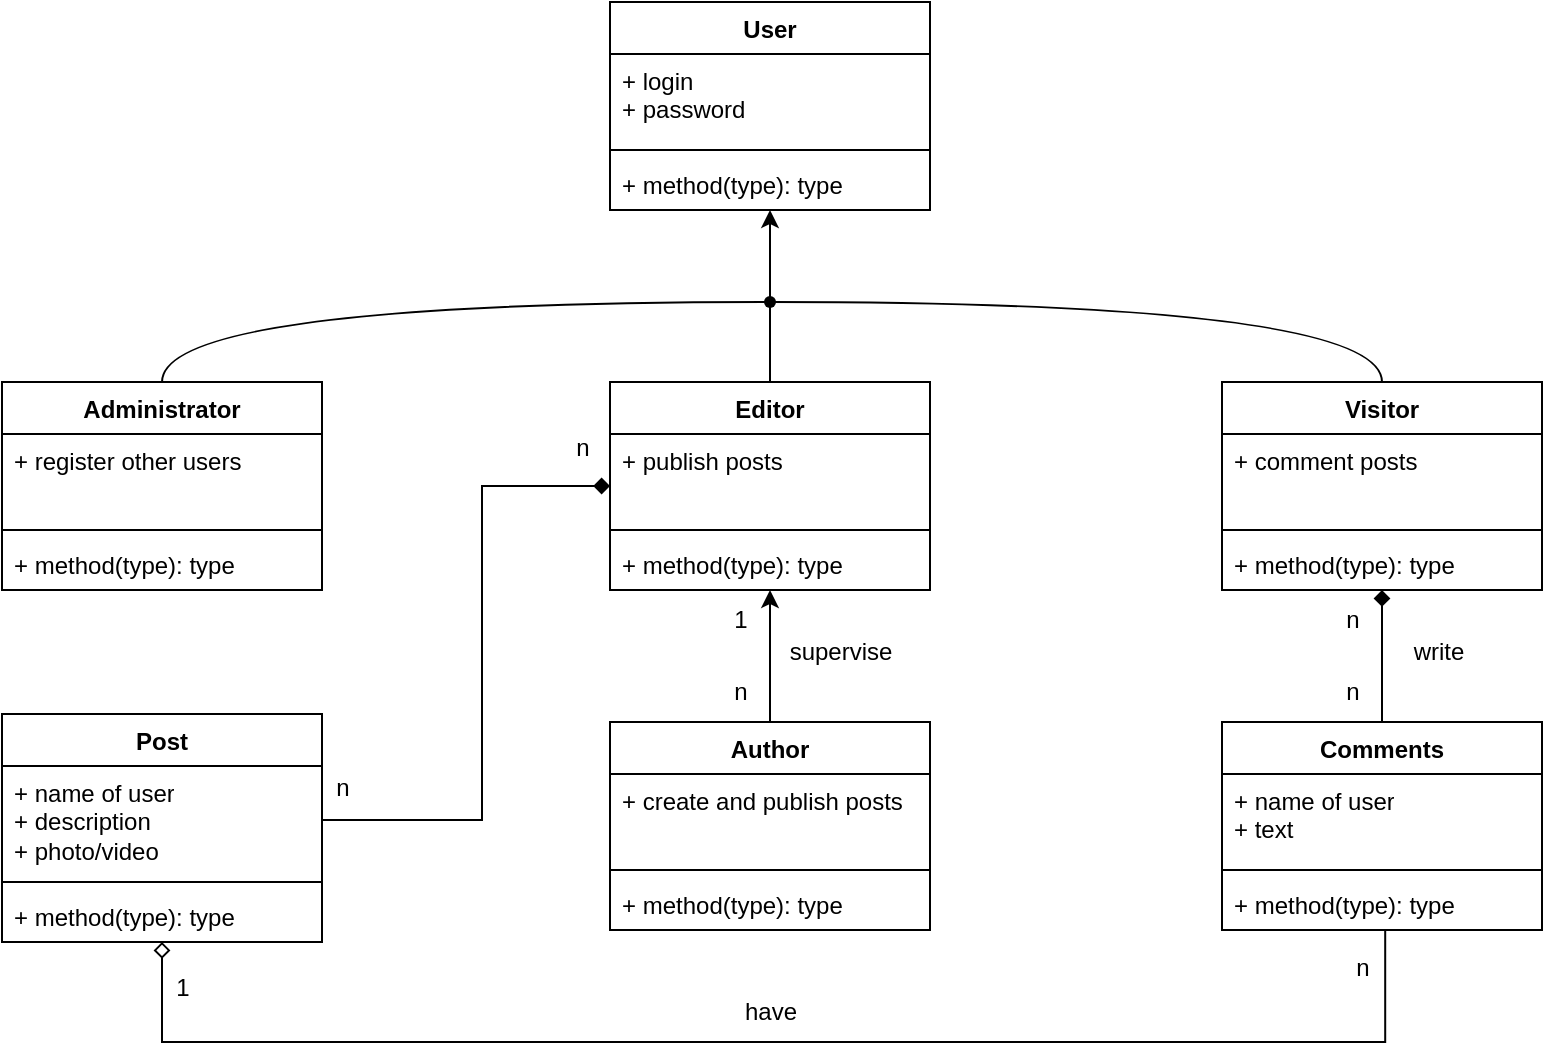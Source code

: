<mxfile version="24.8.4">
  <diagram name="Página-1" id="2UFubnlOPNcLVtzOg3cz">
    <mxGraphModel dx="1235" dy="632" grid="1" gridSize="10" guides="1" tooltips="1" connect="1" arrows="1" fold="1" page="1" pageScale="1" pageWidth="827" pageHeight="1169" math="0" shadow="0">
      <root>
        <mxCell id="0" />
        <mxCell id="1" parent="0" />
        <mxCell id="3v50qcI3RWy9DJ_8dy47-1" value="User" style="swimlane;fontStyle=1;align=center;verticalAlign=top;childLayout=stackLayout;horizontal=1;startSize=26;horizontalStack=0;resizeParent=1;resizeParentMax=0;resizeLast=0;collapsible=1;marginBottom=0;whiteSpace=wrap;html=1;" vertex="1" parent="1">
          <mxGeometry x="334" y="80" width="160" height="104" as="geometry" />
        </mxCell>
        <mxCell id="3v50qcI3RWy9DJ_8dy47-2" value="&lt;div&gt;+ login&lt;/div&gt;&lt;div&gt;+ password&lt;br&gt;&lt;/div&gt;" style="text;strokeColor=none;fillColor=none;align=left;verticalAlign=top;spacingLeft=4;spacingRight=4;overflow=hidden;rotatable=0;points=[[0,0.5],[1,0.5]];portConstraint=eastwest;whiteSpace=wrap;html=1;" vertex="1" parent="3v50qcI3RWy9DJ_8dy47-1">
          <mxGeometry y="26" width="160" height="44" as="geometry" />
        </mxCell>
        <mxCell id="3v50qcI3RWy9DJ_8dy47-3" value="" style="line;strokeWidth=1;fillColor=none;align=left;verticalAlign=middle;spacingTop=-1;spacingLeft=3;spacingRight=3;rotatable=0;labelPosition=right;points=[];portConstraint=eastwest;strokeColor=inherit;" vertex="1" parent="3v50qcI3RWy9DJ_8dy47-1">
          <mxGeometry y="70" width="160" height="8" as="geometry" />
        </mxCell>
        <mxCell id="3v50qcI3RWy9DJ_8dy47-4" value="+ method(type): type" style="text;strokeColor=none;fillColor=none;align=left;verticalAlign=top;spacingLeft=4;spacingRight=4;overflow=hidden;rotatable=0;points=[[0,0.5],[1,0.5]];portConstraint=eastwest;whiteSpace=wrap;html=1;" vertex="1" parent="3v50qcI3RWy9DJ_8dy47-1">
          <mxGeometry y="78" width="160" height="26" as="geometry" />
        </mxCell>
        <mxCell id="3v50qcI3RWy9DJ_8dy47-26" style="edgeStyle=orthogonalEdgeStyle;rounded=0;orthogonalLoop=1;jettySize=auto;html=1;entryX=0.5;entryY=0;entryDx=0;entryDy=0;startArrow=classic;startFill=1;endArrow=none;endFill=0;" edge="1" parent="1" source="3v50qcI3RWy9DJ_8dy47-5" target="3v50qcI3RWy9DJ_8dy47-17">
          <mxGeometry relative="1" as="geometry" />
        </mxCell>
        <mxCell id="3v50qcI3RWy9DJ_8dy47-43" style="edgeStyle=orthogonalEdgeStyle;rounded=0;orthogonalLoop=1;jettySize=auto;html=1;endArrow=none;endFill=0;startArrow=diamond;startFill=1;" edge="1" parent="1" source="3v50qcI3RWy9DJ_8dy47-5" target="3v50qcI3RWy9DJ_8dy47-33">
          <mxGeometry relative="1" as="geometry">
            <Array as="points">
              <mxPoint x="270" y="322" />
              <mxPoint x="270" y="489" />
            </Array>
          </mxGeometry>
        </mxCell>
        <mxCell id="3v50qcI3RWy9DJ_8dy47-5" value="Editor" style="swimlane;fontStyle=1;align=center;verticalAlign=top;childLayout=stackLayout;horizontal=1;startSize=26;horizontalStack=0;resizeParent=1;resizeParentMax=0;resizeLast=0;collapsible=1;marginBottom=0;whiteSpace=wrap;html=1;" vertex="1" parent="1">
          <mxGeometry x="334" y="270" width="160" height="104" as="geometry" />
        </mxCell>
        <mxCell id="3v50qcI3RWy9DJ_8dy47-6" value="+ publish posts" style="text;strokeColor=none;fillColor=none;align=left;verticalAlign=top;spacingLeft=4;spacingRight=4;overflow=hidden;rotatable=0;points=[[0,0.5],[1,0.5]];portConstraint=eastwest;whiteSpace=wrap;html=1;" vertex="1" parent="3v50qcI3RWy9DJ_8dy47-5">
          <mxGeometry y="26" width="160" height="44" as="geometry" />
        </mxCell>
        <mxCell id="3v50qcI3RWy9DJ_8dy47-7" value="" style="line;strokeWidth=1;fillColor=none;align=left;verticalAlign=middle;spacingTop=-1;spacingLeft=3;spacingRight=3;rotatable=0;labelPosition=right;points=[];portConstraint=eastwest;strokeColor=inherit;" vertex="1" parent="3v50qcI3RWy9DJ_8dy47-5">
          <mxGeometry y="70" width="160" height="8" as="geometry" />
        </mxCell>
        <mxCell id="3v50qcI3RWy9DJ_8dy47-8" value="+ method(type): type" style="text;strokeColor=none;fillColor=none;align=left;verticalAlign=top;spacingLeft=4;spacingRight=4;overflow=hidden;rotatable=0;points=[[0,0.5],[1,0.5]];portConstraint=eastwest;whiteSpace=wrap;html=1;" vertex="1" parent="3v50qcI3RWy9DJ_8dy47-5">
          <mxGeometry y="78" width="160" height="26" as="geometry" />
        </mxCell>
        <mxCell id="3v50qcI3RWy9DJ_8dy47-9" value="Administrator" style="swimlane;fontStyle=1;align=center;verticalAlign=top;childLayout=stackLayout;horizontal=1;startSize=26;horizontalStack=0;resizeParent=1;resizeParentMax=0;resizeLast=0;collapsible=1;marginBottom=0;whiteSpace=wrap;html=1;" vertex="1" parent="1">
          <mxGeometry x="30" y="270" width="160" height="104" as="geometry" />
        </mxCell>
        <mxCell id="3v50qcI3RWy9DJ_8dy47-10" value="+ register other users" style="text;strokeColor=none;fillColor=none;align=left;verticalAlign=top;spacingLeft=4;spacingRight=4;overflow=hidden;rotatable=0;points=[[0,0.5],[1,0.5]];portConstraint=eastwest;whiteSpace=wrap;html=1;" vertex="1" parent="3v50qcI3RWy9DJ_8dy47-9">
          <mxGeometry y="26" width="160" height="44" as="geometry" />
        </mxCell>
        <mxCell id="3v50qcI3RWy9DJ_8dy47-11" value="" style="line;strokeWidth=1;fillColor=none;align=left;verticalAlign=middle;spacingTop=-1;spacingLeft=3;spacingRight=3;rotatable=0;labelPosition=right;points=[];portConstraint=eastwest;strokeColor=inherit;" vertex="1" parent="3v50qcI3RWy9DJ_8dy47-9">
          <mxGeometry y="70" width="160" height="8" as="geometry" />
        </mxCell>
        <mxCell id="3v50qcI3RWy9DJ_8dy47-12" value="+ method(type): type" style="text;strokeColor=none;fillColor=none;align=left;verticalAlign=top;spacingLeft=4;spacingRight=4;overflow=hidden;rotatable=0;points=[[0,0.5],[1,0.5]];portConstraint=eastwest;whiteSpace=wrap;html=1;" vertex="1" parent="3v50qcI3RWy9DJ_8dy47-9">
          <mxGeometry y="78" width="160" height="26" as="geometry" />
        </mxCell>
        <mxCell id="3v50qcI3RWy9DJ_8dy47-13" value="Visitor" style="swimlane;fontStyle=1;align=center;verticalAlign=top;childLayout=stackLayout;horizontal=1;startSize=26;horizontalStack=0;resizeParent=1;resizeParentMax=0;resizeLast=0;collapsible=1;marginBottom=0;whiteSpace=wrap;html=1;" vertex="1" parent="1">
          <mxGeometry x="640" y="270" width="160" height="104" as="geometry" />
        </mxCell>
        <mxCell id="3v50qcI3RWy9DJ_8dy47-14" value="+ comment posts" style="text;strokeColor=none;fillColor=none;align=left;verticalAlign=top;spacingLeft=4;spacingRight=4;overflow=hidden;rotatable=0;points=[[0,0.5],[1,0.5]];portConstraint=eastwest;whiteSpace=wrap;html=1;" vertex="1" parent="3v50qcI3RWy9DJ_8dy47-13">
          <mxGeometry y="26" width="160" height="44" as="geometry" />
        </mxCell>
        <mxCell id="3v50qcI3RWy9DJ_8dy47-15" value="" style="line;strokeWidth=1;fillColor=none;align=left;verticalAlign=middle;spacingTop=-1;spacingLeft=3;spacingRight=3;rotatable=0;labelPosition=right;points=[];portConstraint=eastwest;strokeColor=inherit;" vertex="1" parent="3v50qcI3RWy9DJ_8dy47-13">
          <mxGeometry y="70" width="160" height="8" as="geometry" />
        </mxCell>
        <mxCell id="3v50qcI3RWy9DJ_8dy47-16" value="+ method(type): type" style="text;strokeColor=none;fillColor=none;align=left;verticalAlign=top;spacingLeft=4;spacingRight=4;overflow=hidden;rotatable=0;points=[[0,0.5],[1,0.5]];portConstraint=eastwest;whiteSpace=wrap;html=1;" vertex="1" parent="3v50qcI3RWy9DJ_8dy47-13">
          <mxGeometry y="78" width="160" height="26" as="geometry" />
        </mxCell>
        <mxCell id="3v50qcI3RWy9DJ_8dy47-17" value="Author " style="swimlane;fontStyle=1;align=center;verticalAlign=top;childLayout=stackLayout;horizontal=1;startSize=26;horizontalStack=0;resizeParent=1;resizeParentMax=0;resizeLast=0;collapsible=1;marginBottom=0;whiteSpace=wrap;html=1;" vertex="1" parent="1">
          <mxGeometry x="334" y="440" width="160" height="104" as="geometry" />
        </mxCell>
        <mxCell id="3v50qcI3RWy9DJ_8dy47-18" value="+ create and publish posts" style="text;strokeColor=none;fillColor=none;align=left;verticalAlign=top;spacingLeft=4;spacingRight=4;overflow=hidden;rotatable=0;points=[[0,0.5],[1,0.5]];portConstraint=eastwest;whiteSpace=wrap;html=1;" vertex="1" parent="3v50qcI3RWy9DJ_8dy47-17">
          <mxGeometry y="26" width="160" height="44" as="geometry" />
        </mxCell>
        <mxCell id="3v50qcI3RWy9DJ_8dy47-19" value="" style="line;strokeWidth=1;fillColor=none;align=left;verticalAlign=middle;spacingTop=-1;spacingLeft=3;spacingRight=3;rotatable=0;labelPosition=right;points=[];portConstraint=eastwest;strokeColor=inherit;" vertex="1" parent="3v50qcI3RWy9DJ_8dy47-17">
          <mxGeometry y="70" width="160" height="8" as="geometry" />
        </mxCell>
        <mxCell id="3v50qcI3RWy9DJ_8dy47-20" value="+ method(type): type" style="text;strokeColor=none;fillColor=none;align=left;verticalAlign=top;spacingLeft=4;spacingRight=4;overflow=hidden;rotatable=0;points=[[0,0.5],[1,0.5]];portConstraint=eastwest;whiteSpace=wrap;html=1;" vertex="1" parent="3v50qcI3RWy9DJ_8dy47-17">
          <mxGeometry y="78" width="160" height="26" as="geometry" />
        </mxCell>
        <mxCell id="3v50qcI3RWy9DJ_8dy47-23" style="edgeStyle=orthogonalEdgeStyle;rounded=0;orthogonalLoop=1;jettySize=auto;html=1;entryX=0.5;entryY=0;entryDx=0;entryDy=0;endArrow=none;endFill=0;curved=1;" edge="1" parent="1" source="3v50qcI3RWy9DJ_8dy47-21" target="3v50qcI3RWy9DJ_8dy47-13">
          <mxGeometry relative="1" as="geometry" />
        </mxCell>
        <mxCell id="3v50qcI3RWy9DJ_8dy47-24" style="edgeStyle=orthogonalEdgeStyle;rounded=0;orthogonalLoop=1;jettySize=auto;html=1;entryX=0.5;entryY=0;entryDx=0;entryDy=0;endArrow=none;endFill=0;" edge="1" parent="1" source="3v50qcI3RWy9DJ_8dy47-21" target="3v50qcI3RWy9DJ_8dy47-5">
          <mxGeometry relative="1" as="geometry" />
        </mxCell>
        <mxCell id="3v50qcI3RWy9DJ_8dy47-25" style="edgeStyle=orthogonalEdgeStyle;rounded=0;orthogonalLoop=1;jettySize=auto;html=1;entryX=0.5;entryY=0;entryDx=0;entryDy=0;endArrow=none;endFill=0;curved=1;" edge="1" parent="1" source="3v50qcI3RWy9DJ_8dy47-21" target="3v50qcI3RWy9DJ_8dy47-9">
          <mxGeometry relative="1" as="geometry" />
        </mxCell>
        <mxCell id="3v50qcI3RWy9DJ_8dy47-21" value="" style="shape=waypoint;sketch=0;fillStyle=solid;size=6;pointerEvents=1;points=[];fillColor=none;resizable=0;rotatable=0;perimeter=centerPerimeter;snapToPoint=1;" vertex="1" parent="1">
          <mxGeometry x="404" y="220" width="20" height="20" as="geometry" />
        </mxCell>
        <mxCell id="3v50qcI3RWy9DJ_8dy47-27" style="edgeStyle=orthogonalEdgeStyle;rounded=0;orthogonalLoop=1;jettySize=auto;html=1;entryX=0.55;entryY=0;entryDx=0;entryDy=0;entryPerimeter=0;startArrow=classic;startFill=1;endArrow=none;endFill=0;" edge="1" parent="1" source="3v50qcI3RWy9DJ_8dy47-1" target="3v50qcI3RWy9DJ_8dy47-21">
          <mxGeometry relative="1" as="geometry" />
        </mxCell>
        <mxCell id="3v50qcI3RWy9DJ_8dy47-42" style="edgeStyle=orthogonalEdgeStyle;rounded=0;orthogonalLoop=1;jettySize=auto;html=1;entryX=0.5;entryY=1;entryDx=0;entryDy=0;endArrow=diamond;endFill=1;startArrow=none;startFill=0;" edge="1" parent="1" source="3v50qcI3RWy9DJ_8dy47-28" target="3v50qcI3RWy9DJ_8dy47-13">
          <mxGeometry relative="1" as="geometry" />
        </mxCell>
        <mxCell id="3v50qcI3RWy9DJ_8dy47-28" value="&lt;div&gt;Comments&lt;/div&gt;" style="swimlane;fontStyle=1;align=center;verticalAlign=top;childLayout=stackLayout;horizontal=1;startSize=26;horizontalStack=0;resizeParent=1;resizeParentMax=0;resizeLast=0;collapsible=1;marginBottom=0;whiteSpace=wrap;html=1;" vertex="1" parent="1">
          <mxGeometry x="640" y="440" width="160" height="104" as="geometry" />
        </mxCell>
        <mxCell id="3v50qcI3RWy9DJ_8dy47-29" value="&lt;div&gt;+ name of user&lt;/div&gt;&lt;div&gt;+ text&lt;br&gt;&lt;/div&gt;" style="text;strokeColor=none;fillColor=none;align=left;verticalAlign=top;spacingLeft=4;spacingRight=4;overflow=hidden;rotatable=0;points=[[0,0.5],[1,0.5]];portConstraint=eastwest;whiteSpace=wrap;html=1;" vertex="1" parent="3v50qcI3RWy9DJ_8dy47-28">
          <mxGeometry y="26" width="160" height="44" as="geometry" />
        </mxCell>
        <mxCell id="3v50qcI3RWy9DJ_8dy47-30" value="" style="line;strokeWidth=1;fillColor=none;align=left;verticalAlign=middle;spacingTop=-1;spacingLeft=3;spacingRight=3;rotatable=0;labelPosition=right;points=[];portConstraint=eastwest;strokeColor=inherit;" vertex="1" parent="3v50qcI3RWy9DJ_8dy47-28">
          <mxGeometry y="70" width="160" height="8" as="geometry" />
        </mxCell>
        <mxCell id="3v50qcI3RWy9DJ_8dy47-31" value="+ method(type): type" style="text;strokeColor=none;fillColor=none;align=left;verticalAlign=top;spacingLeft=4;spacingRight=4;overflow=hidden;rotatable=0;points=[[0,0.5],[1,0.5]];portConstraint=eastwest;whiteSpace=wrap;html=1;" vertex="1" parent="3v50qcI3RWy9DJ_8dy47-28">
          <mxGeometry y="78" width="160" height="26" as="geometry" />
        </mxCell>
        <mxCell id="3v50qcI3RWy9DJ_8dy47-32" value="Post" style="swimlane;fontStyle=1;align=center;verticalAlign=top;childLayout=stackLayout;horizontal=1;startSize=26;horizontalStack=0;resizeParent=1;resizeParentMax=0;resizeLast=0;collapsible=1;marginBottom=0;whiteSpace=wrap;html=1;" vertex="1" parent="1">
          <mxGeometry x="30" y="436" width="160" height="114" as="geometry" />
        </mxCell>
        <mxCell id="3v50qcI3RWy9DJ_8dy47-33" value="&lt;div&gt;+ name of user&lt;/div&gt;&lt;div&gt;+ description&lt;/div&gt;&lt;div&gt;+ photo/video&lt;br&gt;&lt;/div&gt;" style="text;strokeColor=none;fillColor=none;align=left;verticalAlign=top;spacingLeft=4;spacingRight=4;overflow=hidden;rotatable=0;points=[[0,0.5],[1,0.5]];portConstraint=eastwest;whiteSpace=wrap;html=1;" vertex="1" parent="3v50qcI3RWy9DJ_8dy47-32">
          <mxGeometry y="26" width="160" height="54" as="geometry" />
        </mxCell>
        <mxCell id="3v50qcI3RWy9DJ_8dy47-34" value="" style="line;strokeWidth=1;fillColor=none;align=left;verticalAlign=middle;spacingTop=-1;spacingLeft=3;spacingRight=3;rotatable=0;labelPosition=right;points=[];portConstraint=eastwest;strokeColor=inherit;" vertex="1" parent="3v50qcI3RWy9DJ_8dy47-32">
          <mxGeometry y="80" width="160" height="8" as="geometry" />
        </mxCell>
        <mxCell id="3v50qcI3RWy9DJ_8dy47-35" value="+ method(type): type" style="text;strokeColor=none;fillColor=none;align=left;verticalAlign=top;spacingLeft=4;spacingRight=4;overflow=hidden;rotatable=0;points=[[0,0.5],[1,0.5]];portConstraint=eastwest;whiteSpace=wrap;html=1;" vertex="1" parent="3v50qcI3RWy9DJ_8dy47-32">
          <mxGeometry y="88" width="160" height="26" as="geometry" />
        </mxCell>
        <mxCell id="3v50qcI3RWy9DJ_8dy47-44" value="n" style="text;html=1;align=center;verticalAlign=middle;resizable=0;points=[];autosize=1;strokeColor=none;fillColor=none;" vertex="1" parent="1">
          <mxGeometry x="305" y="288" width="30" height="30" as="geometry" />
        </mxCell>
        <mxCell id="3v50qcI3RWy9DJ_8dy47-45" value="n" style="text;html=1;align=center;verticalAlign=middle;resizable=0;points=[];autosize=1;strokeColor=none;fillColor=none;" vertex="1" parent="1">
          <mxGeometry x="185" y="458" width="30" height="30" as="geometry" />
        </mxCell>
        <mxCell id="3v50qcI3RWy9DJ_8dy47-46" style="edgeStyle=orthogonalEdgeStyle;rounded=0;orthogonalLoop=1;jettySize=auto;html=1;entryX=0.51;entryY=0.987;entryDx=0;entryDy=0;entryPerimeter=0;endArrow=none;endFill=0;startArrow=diamond;startFill=0;" edge="1" parent="1" source="3v50qcI3RWy9DJ_8dy47-32" target="3v50qcI3RWy9DJ_8dy47-31">
          <mxGeometry relative="1" as="geometry">
            <Array as="points">
              <mxPoint x="110" y="600" />
              <mxPoint x="722" y="600" />
            </Array>
          </mxGeometry>
        </mxCell>
        <mxCell id="3v50qcI3RWy9DJ_8dy47-47" value="have" style="text;html=1;align=center;verticalAlign=middle;resizable=0;points=[];autosize=1;strokeColor=none;fillColor=none;" vertex="1" parent="1">
          <mxGeometry x="389" y="570" width="50" height="30" as="geometry" />
        </mxCell>
        <mxCell id="3v50qcI3RWy9DJ_8dy47-48" value="1" style="text;html=1;align=center;verticalAlign=middle;resizable=0;points=[];autosize=1;strokeColor=none;fillColor=none;" vertex="1" parent="1">
          <mxGeometry x="105" y="558" width="30" height="30" as="geometry" />
        </mxCell>
        <mxCell id="3v50qcI3RWy9DJ_8dy47-49" value="n" style="text;html=1;align=center;verticalAlign=middle;resizable=0;points=[];autosize=1;strokeColor=none;fillColor=none;" vertex="1" parent="1">
          <mxGeometry x="695" y="548" width="30" height="30" as="geometry" />
        </mxCell>
        <mxCell id="3v50qcI3RWy9DJ_8dy47-50" value="write" style="text;html=1;align=center;verticalAlign=middle;resizable=0;points=[];autosize=1;strokeColor=none;fillColor=none;" vertex="1" parent="1">
          <mxGeometry x="723" y="390" width="50" height="30" as="geometry" />
        </mxCell>
        <mxCell id="3v50qcI3RWy9DJ_8dy47-51" value="n" style="text;html=1;align=center;verticalAlign=middle;resizable=0;points=[];autosize=1;strokeColor=none;fillColor=none;" vertex="1" parent="1">
          <mxGeometry x="690" y="374" width="30" height="30" as="geometry" />
        </mxCell>
        <mxCell id="3v50qcI3RWy9DJ_8dy47-52" value="n" style="text;html=1;align=center;verticalAlign=middle;resizable=0;points=[];autosize=1;strokeColor=none;fillColor=none;" vertex="1" parent="1">
          <mxGeometry x="690" y="410" width="30" height="30" as="geometry" />
        </mxCell>
        <mxCell id="3v50qcI3RWy9DJ_8dy47-53" value="supervise" style="text;html=1;align=center;verticalAlign=middle;resizable=0;points=[];autosize=1;strokeColor=none;fillColor=none;" vertex="1" parent="1">
          <mxGeometry x="414" y="390" width="70" height="30" as="geometry" />
        </mxCell>
        <mxCell id="3v50qcI3RWy9DJ_8dy47-54" value="n" style="text;html=1;align=center;verticalAlign=middle;resizable=0;points=[];autosize=1;strokeColor=none;fillColor=none;" vertex="1" parent="1">
          <mxGeometry x="384" y="410" width="30" height="30" as="geometry" />
        </mxCell>
        <mxCell id="3v50qcI3RWy9DJ_8dy47-56" value="1" style="text;html=1;align=center;verticalAlign=middle;resizable=0;points=[];autosize=1;strokeColor=none;fillColor=none;" vertex="1" parent="1">
          <mxGeometry x="384" y="374" width="30" height="30" as="geometry" />
        </mxCell>
      </root>
    </mxGraphModel>
  </diagram>
</mxfile>
